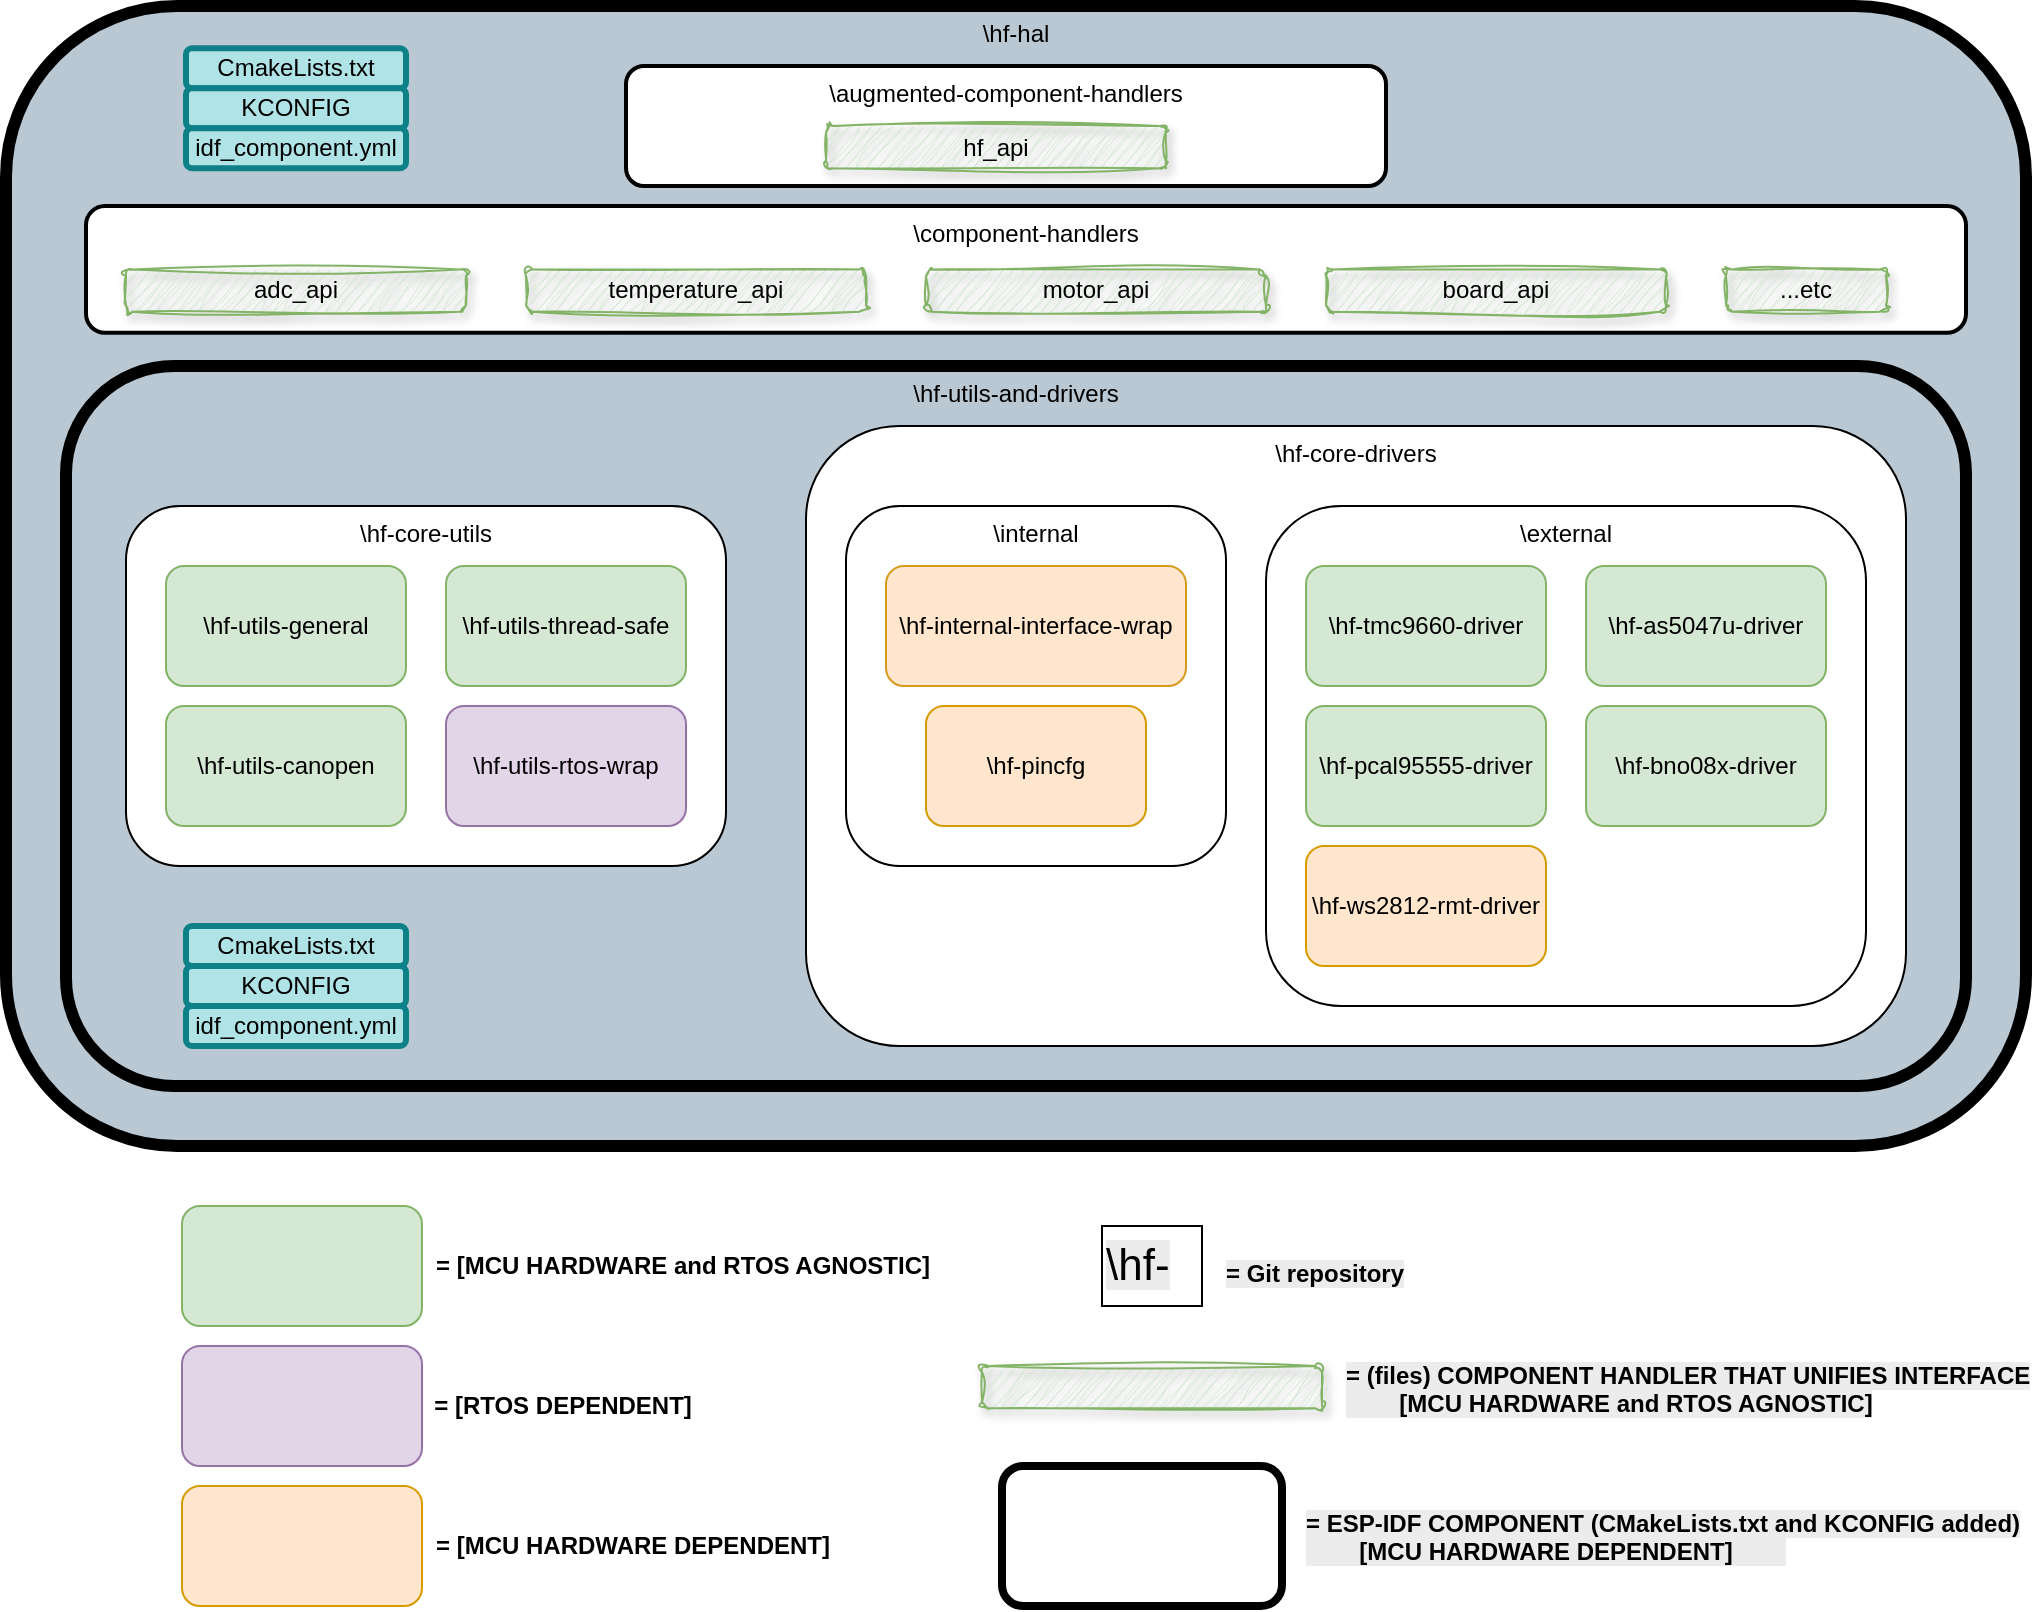 <mxfile version="27.1.4">
  <diagram name="Page-1" id="FhQWMNnF3R9wmjdMntHF">
    <mxGraphModel dx="2048" dy="820" grid="1" gridSize="10" guides="1" tooltips="1" connect="1" arrows="1" fold="1" page="1" pageScale="1" pageWidth="850" pageHeight="1100" math="0" shadow="0">
      <root>
        <mxCell id="0" />
        <mxCell id="1" parent="0" />
        <mxCell id="MugBKoGFxdHCwpsHW_FZ-22" value="" style="group;shadow=0;strokeWidth=6;" parent="1" vertex="1" connectable="0">
          <mxGeometry x="-50" y="80" width="980" height="570" as="geometry" />
        </mxCell>
        <mxCell id="MugBKoGFxdHCwpsHW_FZ-23" value="\hf-hal" style="rounded=1;whiteSpace=wrap;html=1;verticalAlign=top;fillColor=#bac8d3;strokeColor=#000000;strokeWidth=6;" parent="MugBKoGFxdHCwpsHW_FZ-22" vertex="1">
          <mxGeometry x="-30" width="1010" height="570" as="geometry" />
        </mxCell>
        <mxCell id="MugBKoGFxdHCwpsHW_FZ-41" value="\augmented-component-handlers" style="rounded=1;whiteSpace=wrap;html=1;labelBackgroundColor=none;verticalAlign=top;strokeWidth=2;" parent="MugBKoGFxdHCwpsHW_FZ-22" vertex="1">
          <mxGeometry x="280" y="30" width="380" height="60" as="geometry" />
        </mxCell>
        <mxCell id="MugBKoGFxdHCwpsHW_FZ-42" value="" style="group;strokeWidth=3;" parent="MugBKoGFxdHCwpsHW_FZ-22" vertex="1" connectable="0">
          <mxGeometry x="10" y="99.998" width="940" height="63.396" as="geometry" />
        </mxCell>
        <mxCell id="MugBKoGFxdHCwpsHW_FZ-25" value="\component-handlers" style="rounded=1;whiteSpace=wrap;html=1;labelBackgroundColor=none;verticalAlign=top;strokeWidth=2;" parent="MugBKoGFxdHCwpsHW_FZ-42" vertex="1">
          <mxGeometry width="940" height="63.396" as="geometry" />
        </mxCell>
        <mxCell id="MugBKoGFxdHCwpsHW_FZ-30" value="temperature_api" style="rounded=1;whiteSpace=wrap;html=1;labelBackgroundColor=none;fillColor=#d5e8d4;strokeColor=#82b366;sketch=1;curveFitting=1;jiggle=2;shadow=1;" parent="MugBKoGFxdHCwpsHW_FZ-42" vertex="1">
          <mxGeometry x="220" y="31.698" width="170" height="21.132" as="geometry" />
        </mxCell>
        <mxCell id="MugBKoGFxdHCwpsHW_FZ-31" value="motor_api" style="rounded=1;whiteSpace=wrap;html=1;labelBackgroundColor=none;fillColor=#d5e8d4;strokeColor=#82b366;sketch=1;curveFitting=1;jiggle=2;shadow=1;" parent="MugBKoGFxdHCwpsHW_FZ-42" vertex="1">
          <mxGeometry x="420" y="31.698" width="170" height="21.132" as="geometry" />
        </mxCell>
        <mxCell id="MugBKoGFxdHCwpsHW_FZ-32" value="adc_api" style="rounded=1;whiteSpace=wrap;html=1;labelBackgroundColor=none;fillColor=#d5e8d4;strokeColor=#82b366;sketch=1;curveFitting=1;jiggle=2;shadow=1;" parent="MugBKoGFxdHCwpsHW_FZ-42" vertex="1">
          <mxGeometry x="20" y="31.698" width="170" height="21.132" as="geometry" />
        </mxCell>
        <mxCell id="MugBKoGFxdHCwpsHW_FZ-29" value="board_api" style="rounded=1;whiteSpace=wrap;html=1;labelBackgroundColor=none;fillColor=#d5e8d4;strokeColor=#82b366;shadow=1;sketch=1;curveFitting=1;jiggle=2;" parent="MugBKoGFxdHCwpsHW_FZ-42" vertex="1">
          <mxGeometry x="620" y="31.698" width="170" height="21.132" as="geometry" />
        </mxCell>
        <mxCell id="MugBKoGFxdHCwpsHW_FZ-40" value="...etc" style="rounded=1;whiteSpace=wrap;html=1;labelBackgroundColor=none;fillColor=#d5e8d4;strokeColor=#82b366;sketch=1;curveFitting=1;jiggle=2;shadow=1;" parent="MugBKoGFxdHCwpsHW_FZ-42" vertex="1">
          <mxGeometry x="820" y="31.698" width="80" height="21.132" as="geometry" />
        </mxCell>
        <mxCell id="MugBKoGFxdHCwpsHW_FZ-43" value="hf_api" style="rounded=1;whiteSpace=wrap;html=1;labelBackgroundColor=none;fillColor=#d5e8d4;strokeColor=#82b366;sketch=1;curveFitting=1;jiggle=2;shadow=1;" parent="MugBKoGFxdHCwpsHW_FZ-22" vertex="1">
          <mxGeometry x="380" y="60" width="170" height="21.132" as="geometry" />
        </mxCell>
        <mxCell id="MugBKoGFxdHCwpsHW_FZ-65" value="" style="group" parent="MugBKoGFxdHCwpsHW_FZ-22" vertex="1" connectable="0">
          <mxGeometry x="60" y="21.13" width="110" height="60" as="geometry" />
        </mxCell>
        <mxCell id="MugBKoGFxdHCwpsHW_FZ-66" value="CmakeLists.txt" style="rounded=1;whiteSpace=wrap;html=1;fillColor=#b0e3e6;strokeColor=#0e8088;strokeWidth=3;" parent="MugBKoGFxdHCwpsHW_FZ-65" vertex="1">
          <mxGeometry width="110" height="20" as="geometry" />
        </mxCell>
        <mxCell id="MugBKoGFxdHCwpsHW_FZ-67" value="KCONFIG" style="rounded=1;whiteSpace=wrap;html=1;fillColor=#b0e3e6;strokeColor=#0e8088;strokeWidth=3;" parent="MugBKoGFxdHCwpsHW_FZ-65" vertex="1">
          <mxGeometry y="20" width="110" height="20" as="geometry" />
        </mxCell>
        <mxCell id="MugBKoGFxdHCwpsHW_FZ-68" value="idf_component.yml" style="rounded=1;whiteSpace=wrap;html=1;fillColor=#b0e3e6;strokeColor=#0e8088;strokeWidth=3;" parent="MugBKoGFxdHCwpsHW_FZ-65" vertex="1">
          <mxGeometry y="40" width="110" height="20" as="geometry" />
        </mxCell>
        <mxCell id="MugBKoGFxdHCwpsHW_FZ-3" value="\hf-utils-and-drivers" style="rounded=1;whiteSpace=wrap;html=1;verticalAlign=top;fillColor=#bac8d3;strokeColor=light-dark(#000000, #a0bcd2);strokeWidth=6;" parent="1" vertex="1">
          <mxGeometry x="-50" y="260" width="950" height="360" as="geometry" />
        </mxCell>
        <mxCell id="MugBKoGFxdHCwpsHW_FZ-4" value="" style="group;strokeWidth=5;" parent="1" vertex="1" connectable="0">
          <mxGeometry x="-20" y="330" width="300" height="180" as="geometry" />
        </mxCell>
        <mxCell id="ujgzsudaIQIlg2-sO98x-5" value="\hf-core-utils" style="rounded=1;whiteSpace=wrap;html=1;verticalAlign=top;" parent="MugBKoGFxdHCwpsHW_FZ-4" vertex="1">
          <mxGeometry width="300" height="180" as="geometry" />
        </mxCell>
        <mxCell id="ujgzsudaIQIlg2-sO98x-1" value="\hf-utils-thread-safe" style="rounded=1;whiteSpace=wrap;html=1;fillColor=#d5e8d4;strokeColor=#82b366;" parent="MugBKoGFxdHCwpsHW_FZ-4" vertex="1">
          <mxGeometry x="160" y="30" width="120" height="60" as="geometry" />
        </mxCell>
        <mxCell id="ujgzsudaIQIlg2-sO98x-2" value="\hf-utils-general" style="rounded=1;whiteSpace=wrap;html=1;labelBackgroundColor=none;fillColor=#d5e8d4;strokeColor=#82b366;glass=0;shadow=0;" parent="MugBKoGFxdHCwpsHW_FZ-4" vertex="1">
          <mxGeometry x="20" y="30" width="120" height="60" as="geometry" />
        </mxCell>
        <mxCell id="ujgzsudaIQIlg2-sO98x-3" value="\hf-utils-canopen" style="rounded=1;whiteSpace=wrap;html=1;fillColor=#d5e8d4;strokeColor=#82b366;" parent="MugBKoGFxdHCwpsHW_FZ-4" vertex="1">
          <mxGeometry x="20" y="100" width="120" height="60" as="geometry" />
        </mxCell>
        <mxCell id="ujgzsudaIQIlg2-sO98x-4" value="\hf-utils-rtos-wrap" style="rounded=1;whiteSpace=wrap;html=1;fillColor=#e1d5e7;strokeColor=#9673a6;" parent="MugBKoGFxdHCwpsHW_FZ-4" vertex="1">
          <mxGeometry x="160" y="100" width="120" height="60" as="geometry" />
        </mxCell>
        <mxCell id="MugBKoGFxdHCwpsHW_FZ-7" value="" style="group;strokeWidth=5;" parent="1" vertex="1" connectable="0">
          <mxGeometry x="320" y="290" width="550" height="310" as="geometry" />
        </mxCell>
        <mxCell id="MugBKoGFxdHCwpsHW_FZ-2" value="\hf-core-drivers" style="rounded=1;whiteSpace=wrap;html=1;verticalAlign=top;" parent="MugBKoGFxdHCwpsHW_FZ-7" vertex="1">
          <mxGeometry width="550" height="310" as="geometry" />
        </mxCell>
        <mxCell id="MugBKoGFxdHCwpsHW_FZ-5" value="" style="group" parent="MugBKoGFxdHCwpsHW_FZ-7" vertex="1" connectable="0">
          <mxGeometry x="20" y="40" width="190" height="180" as="geometry" />
        </mxCell>
        <mxCell id="ujgzsudaIQIlg2-sO98x-6" value="\internal" style="rounded=1;whiteSpace=wrap;html=1;verticalAlign=top;" parent="MugBKoGFxdHCwpsHW_FZ-5" vertex="1">
          <mxGeometry width="190" height="180" as="geometry" />
        </mxCell>
        <mxCell id="ujgzsudaIQIlg2-sO98x-8" value="\hf-internal-interface-wrap" style="rounded=1;whiteSpace=wrap;html=1;fillColor=#FFE6CC;strokeColor=light-dark(#d69a1e, #996500);strokeWidth=1;" parent="MugBKoGFxdHCwpsHW_FZ-5" vertex="1">
          <mxGeometry x="20" y="30" width="150" height="60" as="geometry" />
        </mxCell>
        <mxCell id="ujgzsudaIQIlg2-sO98x-9" value="\hf-pincfg" style="rounded=1;whiteSpace=wrap;html=1;fillColor=#ffe6cc;strokeColor=#d79b00;" parent="MugBKoGFxdHCwpsHW_FZ-5" vertex="1">
          <mxGeometry x="40" y="100" width="110" height="60" as="geometry" />
        </mxCell>
        <mxCell id="MugBKoGFxdHCwpsHW_FZ-6" value="" style="group" parent="MugBKoGFxdHCwpsHW_FZ-7" vertex="1" connectable="0">
          <mxGeometry x="230" y="40" width="300" height="250" as="geometry" />
        </mxCell>
        <mxCell id="ujgzsudaIQIlg2-sO98x-14" value="\external" style="rounded=1;whiteSpace=wrap;html=1;verticalAlign=top;" parent="MugBKoGFxdHCwpsHW_FZ-6" vertex="1">
          <mxGeometry width="300" height="250" as="geometry" />
        </mxCell>
        <mxCell id="ujgzsudaIQIlg2-sO98x-15" value="\hf-as5047u-driver" style="rounded=1;whiteSpace=wrap;html=1;fillColor=#d5e8d4;strokeColor=#82b366;" parent="MugBKoGFxdHCwpsHW_FZ-6" vertex="1">
          <mxGeometry x="160" y="30" width="120" height="60" as="geometry" />
        </mxCell>
        <mxCell id="ujgzsudaIQIlg2-sO98x-16" value="\hf-tmc9660-driver" style="rounded=1;whiteSpace=wrap;html=1;fillColor=#d5e8d4;strokeColor=#82b366;" parent="MugBKoGFxdHCwpsHW_FZ-6" vertex="1">
          <mxGeometry x="20" y="30" width="120" height="60" as="geometry" />
        </mxCell>
        <mxCell id="ujgzsudaIQIlg2-sO98x-17" value="\hf-pcal95555-driver" style="rounded=1;whiteSpace=wrap;html=1;fillColor=#d5e8d4;strokeColor=#82b366;" parent="MugBKoGFxdHCwpsHW_FZ-6" vertex="1">
          <mxGeometry x="20" y="100" width="120" height="60" as="geometry" />
        </mxCell>
        <mxCell id="ujgzsudaIQIlg2-sO98x-18" value="\hf-bno08x-driver" style="rounded=1;whiteSpace=wrap;html=1;fillColor=#d5e8d4;strokeColor=#82b366;" parent="MugBKoGFxdHCwpsHW_FZ-6" vertex="1">
          <mxGeometry x="160" y="100" width="120" height="60" as="geometry" />
        </mxCell>
        <mxCell id="MugBKoGFxdHCwpsHW_FZ-1" value="\hf-ws2812-rmt-driver" style="rounded=1;whiteSpace=wrap;html=1;fillColor=#ffe6cc;strokeColor=#d79b00;" parent="MugBKoGFxdHCwpsHW_FZ-6" vertex="1">
          <mxGeometry x="20" y="170" width="120" height="60" as="geometry" />
        </mxCell>
        <mxCell id="MugBKoGFxdHCwpsHW_FZ-18" value="" style="group" parent="1" vertex="1" connectable="0">
          <mxGeometry x="8" y="750" width="265" height="60" as="geometry" />
        </mxCell>
        <mxCell id="MugBKoGFxdHCwpsHW_FZ-15" value="" style="rounded=1;whiteSpace=wrap;html=1;fillColor=#e1d5e7;strokeColor=#9673a6;" parent="MugBKoGFxdHCwpsHW_FZ-18" vertex="1">
          <mxGeometry width="120" height="60" as="geometry" />
        </mxCell>
        <mxCell id="MugBKoGFxdHCwpsHW_FZ-17" value="&lt;b&gt;= [RTOS DEPENDENT]&lt;/b&gt;" style="text;html=1;align=center;verticalAlign=middle;resizable=0;points=[];autosize=1;strokeColor=none;fillColor=none;" parent="MugBKoGFxdHCwpsHW_FZ-18" vertex="1">
          <mxGeometry x="115" y="15" width="150" height="30" as="geometry" />
        </mxCell>
        <mxCell id="MugBKoGFxdHCwpsHW_FZ-19" value="" style="group" parent="1" vertex="1" connectable="0">
          <mxGeometry x="8" y="820" width="335" height="60" as="geometry" />
        </mxCell>
        <mxCell id="MugBKoGFxdHCwpsHW_FZ-13" value="" style="rounded=1;whiteSpace=wrap;html=1;fillColor=#ffe6cc;strokeColor=#d79b00;" parent="MugBKoGFxdHCwpsHW_FZ-19" vertex="1">
          <mxGeometry width="120" height="60" as="geometry" />
        </mxCell>
        <mxCell id="MugBKoGFxdHCwpsHW_FZ-14" value="&lt;b&gt;= [MCU HARDWARE DEPENDENT]&lt;/b&gt;" style="text;html=1;align=center;verticalAlign=middle;resizable=0;points=[];autosize=1;strokeColor=none;fillColor=none;" parent="MugBKoGFxdHCwpsHW_FZ-19" vertex="1">
          <mxGeometry x="115" y="15" width="220" height="30" as="geometry" />
        </mxCell>
        <mxCell id="MugBKoGFxdHCwpsHW_FZ-20" value="" style="group" parent="1" vertex="1" connectable="0">
          <mxGeometry x="8" y="680" width="385" height="60" as="geometry" />
        </mxCell>
        <mxCell id="MugBKoGFxdHCwpsHW_FZ-9" value="" style="rounded=1;whiteSpace=wrap;html=1;fillColor=#d5e8d4;strokeColor=#82b366;" parent="MugBKoGFxdHCwpsHW_FZ-20" vertex="1">
          <mxGeometry width="120" height="60" as="geometry" />
        </mxCell>
        <mxCell id="MugBKoGFxdHCwpsHW_FZ-10" value="&lt;b&gt;= [MCU HARDWARE and RTOS AGNOSTIC]&lt;/b&gt;" style="text;html=1;align=center;verticalAlign=middle;resizable=0;points=[];autosize=1;strokeColor=none;fillColor=none;" parent="MugBKoGFxdHCwpsHW_FZ-20" vertex="1">
          <mxGeometry x="115" y="15" width="270" height="30" as="geometry" />
        </mxCell>
        <mxCell id="MugBKoGFxdHCwpsHW_FZ-51" value="" style="group" parent="1" vertex="1" connectable="0">
          <mxGeometry x="468" y="690" width="300" height="50" as="geometry" />
        </mxCell>
        <mxCell id="MugBKoGFxdHCwpsHW_FZ-49" value="&lt;span style=&quot;color: rgb(0, 0, 0); font-family: Helvetica; font-style: normal; font-variant-ligatures: normal; font-variant-caps: normal; font-weight: 400; letter-spacing: normal; orphans: 2; text-align: center; text-indent: 0px; text-transform: none; widows: 2; word-spacing: 0px; -webkit-text-stroke-width: 0px; white-space: normal; background-color: rgb(236, 236, 236); text-decoration-thickness: initial; text-decoration-style: initial; text-decoration-color: initial; float: none; display: inline !important;&quot;&gt;\hf-&lt;/span&gt;" style="text;whiteSpace=wrap;html=1;strokeColor=default;fontSize=22;" parent="MugBKoGFxdHCwpsHW_FZ-51" vertex="1">
          <mxGeometry width="50" height="40" as="geometry" />
        </mxCell>
        <mxCell id="MugBKoGFxdHCwpsHW_FZ-50" value="&lt;b style=&quot;forced-color-adjust: none; color: rgb(0, 0, 0); font-family: Helvetica; font-size: 12px; font-style: normal; font-variant-ligatures: normal; font-variant-caps: normal; letter-spacing: normal; orphans: 2; text-align: center; text-indent: 0px; text-transform: none; widows: 2; word-spacing: 0px; -webkit-text-stroke-width: 0px; white-space: nowrap; background-color: rgb(236, 236, 236); text-decoration-thickness: initial; text-decoration-style: initial; text-decoration-color: initial;&quot;&gt;= Git repository&lt;/b&gt;" style="text;whiteSpace=wrap;html=1;" parent="MugBKoGFxdHCwpsHW_FZ-51" vertex="1">
          <mxGeometry x="60" y="10" width="240" height="40" as="geometry" />
        </mxCell>
        <mxCell id="MugBKoGFxdHCwpsHW_FZ-52" value="" style="group" parent="1" vertex="1" connectable="0">
          <mxGeometry x="408" y="760" width="435" height="40" as="geometry" />
        </mxCell>
        <mxCell id="MugBKoGFxdHCwpsHW_FZ-47" value="" style="rounded=1;whiteSpace=wrap;html=1;labelBackgroundColor=none;fillColor=#d5e8d4;strokeColor=#82b366;sketch=1;curveFitting=1;jiggle=2;shadow=1;" parent="MugBKoGFxdHCwpsHW_FZ-52" vertex="1">
          <mxGeometry width="170" height="21.132" as="geometry" />
        </mxCell>
        <mxCell id="MugBKoGFxdHCwpsHW_FZ-48" value="&lt;b style=&quot;forced-color-adjust: none; color: rgb(0, 0, 0); font-family: Helvetica; font-size: 12px; font-style: normal; font-variant-ligatures: normal; font-variant-caps: normal; letter-spacing: normal; orphans: 2; text-align: center; text-indent: 0px; text-transform: none; widows: 2; word-spacing: 0px; -webkit-text-stroke-width: 0px; white-space: nowrap; background-color: rgb(236, 236, 236); text-decoration-thickness: initial; text-decoration-style: initial; text-decoration-color: initial;&quot;&gt;= (files) COMPONENT HANDLER THAT UNIFIES INTERFACE&lt;br&gt;&lt;b&gt;&lt;span style=&quot;white-space: pre;&quot;&gt;&#x9;&lt;/span&gt;[MCU HARDWARE and RTOS AGNOSTIC]&lt;/b&gt;&lt;/b&gt;" style="text;whiteSpace=wrap;html=1;" parent="MugBKoGFxdHCwpsHW_FZ-52" vertex="1">
          <mxGeometry x="180" y="-9.43" width="240" height="40" as="geometry" />
        </mxCell>
        <mxCell id="MugBKoGFxdHCwpsHW_FZ-53" value="" style="group" parent="1" vertex="1" connectable="0">
          <mxGeometry x="398" y="800" width="415" height="80" as="geometry" />
        </mxCell>
        <mxCell id="MugBKoGFxdHCwpsHW_FZ-44" value="" style="rounded=1;whiteSpace=wrap;html=1;verticalAlign=top;fillColor=none;strokeColor=light-dark(#000000, #a0bcd2);strokeWidth=4;" parent="MugBKoGFxdHCwpsHW_FZ-53" vertex="1">
          <mxGeometry x="20" y="10" width="140" height="70" as="geometry" />
        </mxCell>
        <mxCell id="MugBKoGFxdHCwpsHW_FZ-45" value="&lt;b style=&quot;forced-color-adjust: none; color: rgb(0, 0, 0); font-family: Helvetica; font-size: 12px; font-style: normal; font-variant-ligatures: normal; font-variant-caps: normal; letter-spacing: normal; orphans: 2; text-align: center; text-indent: 0px; text-transform: none; widows: 2; word-spacing: 0px; -webkit-text-stroke-width: 0px; white-space: nowrap; background-color: rgb(236, 236, 236); text-decoration-thickness: initial; text-decoration-style: initial; text-decoration-color: initial;&quot;&gt;= ESP-IDF COMPONENT (CMakeLists.txt and KCONFIG added)&lt;br&gt;&lt;/b&gt;&lt;div&gt;&lt;b style=&quot;forced-color-adjust: none; color: rgb(0, 0, 0); font-family: Helvetica; font-size: 12px; font-style: normal; font-variant-ligatures: normal; font-variant-caps: normal; letter-spacing: normal; orphans: 2; text-align: center; text-indent: 0px; text-transform: none; widows: 2; word-spacing: 0px; -webkit-text-stroke-width: 0px; white-space: nowrap; background-color: rgb(236, 236, 236); text-decoration-thickness: initial; text-decoration-style: initial; text-decoration-color: initial;&quot;&gt;&lt;b style=&quot;color: rgb(0, 0, 0); background-color: rgb(236, 236, 236);&quot;&gt;&lt;b&gt;&lt;span style=&quot;white-space: pre;&quot;&gt;&#x9;&lt;/span&gt;[MCU HARDWARE DEPENDENT]&lt;/b&gt;&lt;/b&gt;&lt;span style=&quot;white-space: pre;&quot;&gt;&#x9;&lt;/span&gt;&lt;/b&gt;&lt;/div&gt;" style="text;whiteSpace=wrap;html=1;" parent="MugBKoGFxdHCwpsHW_FZ-53" vertex="1">
          <mxGeometry x="170" y="25" width="240" height="40" as="geometry" />
        </mxCell>
        <mxCell id="MugBKoGFxdHCwpsHW_FZ-60" value="" style="group" parent="1" vertex="1" connectable="0">
          <mxGeometry x="10" y="540" width="110" height="60" as="geometry" />
        </mxCell>
        <mxCell id="MugBKoGFxdHCwpsHW_FZ-61" value="CmakeLists.txt" style="rounded=1;whiteSpace=wrap;html=1;fillColor=#b0e3e6;strokeColor=#0e8088;strokeWidth=3;" parent="MugBKoGFxdHCwpsHW_FZ-60" vertex="1">
          <mxGeometry width="110" height="20" as="geometry" />
        </mxCell>
        <mxCell id="MugBKoGFxdHCwpsHW_FZ-62" value="KCONFIG" style="rounded=1;whiteSpace=wrap;html=1;fillColor=#b0e3e6;strokeColor=#0e8088;strokeWidth=3;" parent="MugBKoGFxdHCwpsHW_FZ-60" vertex="1">
          <mxGeometry y="20" width="110" height="20" as="geometry" />
        </mxCell>
        <mxCell id="MugBKoGFxdHCwpsHW_FZ-63" value="idf_component.yml" style="rounded=1;whiteSpace=wrap;html=1;fillColor=#b0e3e6;strokeColor=#0e8088;strokeWidth=3;" parent="MugBKoGFxdHCwpsHW_FZ-60" vertex="1">
          <mxGeometry y="40" width="110" height="20" as="geometry" />
        </mxCell>
      </root>
    </mxGraphModel>
  </diagram>
</mxfile>
